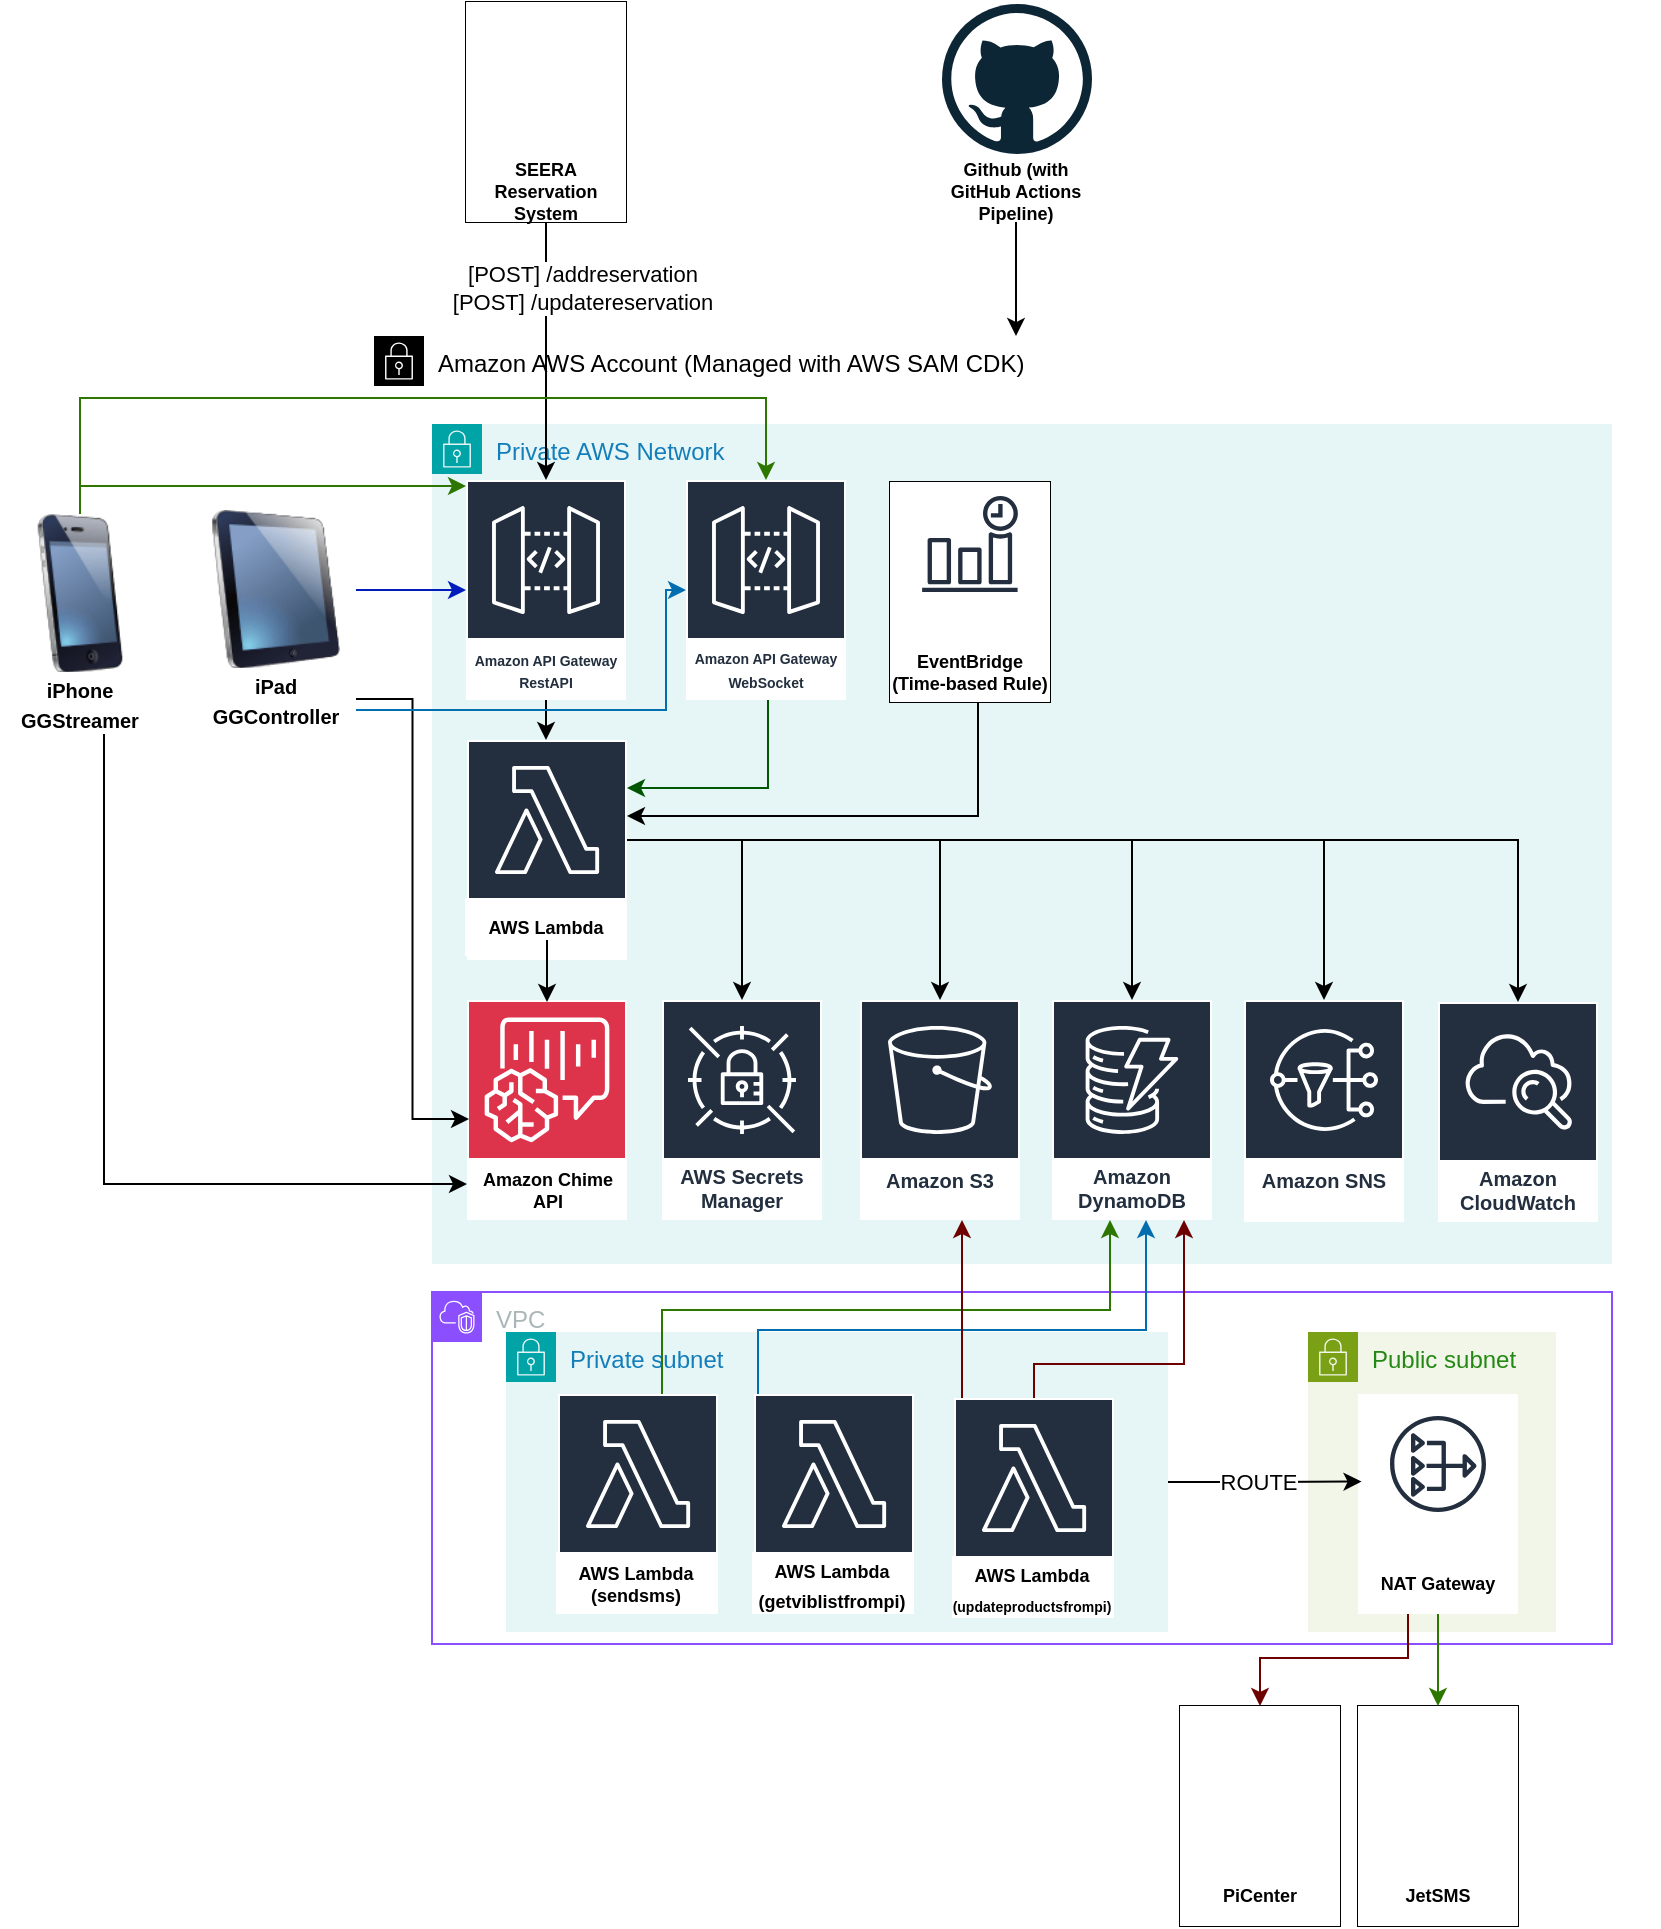<mxfile version="28.1.0">
  <diagram name="Page-1" id="Nruw9rrVFVdQlDiiFPDy">
    <mxGraphModel dx="2141" dy="704" grid="1" gridSize="1" guides="1" tooltips="1" connect="1" arrows="1" fold="1" page="1" pageScale="1" pageWidth="850" pageHeight="1100" math="0" shadow="0">
      <root>
        <mxCell id="0" />
        <mxCell id="1" parent="0" />
        <mxCell id="N-N9FbLNi7IVYipLfdOB-191" value="Amazon AWS Account (Managed with AWS SAM CDK)" style="points=[[0,0],[0.25,0],[0.5,0],[0.75,0],[1,0],[1,0.25],[1,0.5],[1,0.75],[1,1],[0.75,1],[0.5,1],[0.25,1],[0,1],[0,0.75],[0,0.5],[0,0.25]];outlineConnect=0;html=1;whiteSpace=wrap;fontSize=12;fontStyle=0;container=1;pointerEvents=0;collapsible=0;recursiveResize=0;shape=mxgraph.aws4.group;grIcon=mxgraph.aws4.group_security_group;grStroke=0;verticalAlign=top;align=left;spacingLeft=30;dashed=0;strokeColor=default;" parent="1" vertex="1">
          <mxGeometry x="-654" y="182" width="642" height="673" as="geometry" />
        </mxCell>
        <mxCell id="N-N9FbLNi7IVYipLfdOB-76" value="Private AWS Network" style="points=[[0,0],[0.25,0],[0.5,0],[0.75,0],[1,0],[1,0.25],[1,0.5],[1,0.75],[1,1],[0.75,1],[0.5,1],[0.25,1],[0,1],[0,0.75],[0,0.5],[0,0.25]];outlineConnect=0;gradientColor=none;html=1;whiteSpace=wrap;fontSize=12;fontStyle=0;container=1;pointerEvents=0;collapsible=0;recursiveResize=0;shape=mxgraph.aws4.group;grIcon=mxgraph.aws4.group_security_group;grStroke=0;strokeColor=#00A4A6;fillColor=#E6F6F7;verticalAlign=top;align=left;spacingLeft=30;fontColor=#147EBA;dashed=0;" parent="N-N9FbLNi7IVYipLfdOB-191" vertex="1">
          <mxGeometry x="29" y="44" width="590" height="420" as="geometry" />
        </mxCell>
        <mxCell id="N-N9FbLNi7IVYipLfdOB-77" value="" style="group" parent="N-N9FbLNi7IVYipLfdOB-76" vertex="1" connectable="0">
          <mxGeometry x="16.5" y="158" width="81" height="110" as="geometry" />
        </mxCell>
        <mxCell id="N-N9FbLNi7IVYipLfdOB-78" value="" style="rounded=0;whiteSpace=wrap;html=1;fillColor=default;strokeWidth=1;strokeColor=none;container=0;" parent="N-N9FbLNi7IVYipLfdOB-77" vertex="1">
          <mxGeometry x="1" width="80" height="110" as="geometry" />
        </mxCell>
        <mxCell id="N-N9FbLNi7IVYipLfdOB-79" value="&lt;div&gt;&lt;br&gt;&lt;/div&gt;" style="sketch=0;outlineConnect=0;fontColor=#232F3E;gradientColor=none;strokeColor=#ffffff;fillColor=#232F3E;dashed=0;verticalLabelPosition=middle;verticalAlign=bottom;align=center;html=1;whiteSpace=wrap;fontSize=10;fontStyle=1;spacing=3;shape=mxgraph.aws4.productIcon;prIcon=mxgraph.aws4.lambda;container=0;" parent="N-N9FbLNi7IVYipLfdOB-77" vertex="1">
          <mxGeometry x="1" width="80" height="100" as="geometry" />
        </mxCell>
        <mxCell id="N-N9FbLNi7IVYipLfdOB-80" value="AWS Lambda" style="rounded=0;whiteSpace=wrap;html=1;fillColor=default;strokeWidth=1;strokeColor=none;fontColor=light-dark(default, #ff0000);labelBackgroundColor=none;container=0;fontSize=9;fontStyle=1" parent="N-N9FbLNi7IVYipLfdOB-77" vertex="1">
          <mxGeometry y="79" width="80" height="29" as="geometry" />
        </mxCell>
        <mxCell id="N-N9FbLNi7IVYipLfdOB-32" value="" style="group" parent="N-N9FbLNi7IVYipLfdOB-76" vertex="1" connectable="0">
          <mxGeometry x="310" y="288" width="80" height="110" as="geometry" />
        </mxCell>
        <mxCell id="N-N9FbLNi7IVYipLfdOB-21" value="" style="rounded=0;whiteSpace=wrap;html=1;fillColor=default;strokeWidth=1;strokeColor=none;" parent="N-N9FbLNi7IVYipLfdOB-32" vertex="1">
          <mxGeometry width="80" height="110" as="geometry" />
        </mxCell>
        <mxCell id="N-N9FbLNi7IVYipLfdOB-4" value="Amazon DynamoDB" style="sketch=0;outlineConnect=0;fontColor=#232F3E;gradientColor=none;strokeColor=#ffffff;fillColor=#232F3E;dashed=0;verticalLabelPosition=middle;verticalAlign=bottom;align=center;html=1;whiteSpace=wrap;fontSize=10;fontStyle=1;spacing=3;shape=mxgraph.aws4.productIcon;prIcon=mxgraph.aws4.dynamodb;" parent="N-N9FbLNi7IVYipLfdOB-32" vertex="1">
          <mxGeometry width="80" height="110" as="geometry" />
        </mxCell>
        <mxCell id="N-N9FbLNi7IVYipLfdOB-33" value="" style="group" parent="N-N9FbLNi7IVYipLfdOB-76" vertex="1" connectable="0">
          <mxGeometry x="214" y="288" width="80" height="110" as="geometry" />
        </mxCell>
        <mxCell id="N-N9FbLNi7IVYipLfdOB-31" value="" style="rounded=0;whiteSpace=wrap;html=1;fillColor=default;strokeWidth=1;strokeColor=none;" parent="N-N9FbLNi7IVYipLfdOB-33" vertex="1">
          <mxGeometry width="80" height="110" as="geometry" />
        </mxCell>
        <mxCell id="N-N9FbLNi7IVYipLfdOB-5" value="Amazon S3" style="sketch=0;outlineConnect=0;fontColor=#232F3E;gradientColor=none;strokeColor=#ffffff;fillColor=#232F3E;dashed=0;verticalLabelPosition=middle;verticalAlign=bottom;align=center;html=1;whiteSpace=wrap;fontSize=10;fontStyle=1;spacing=3;shape=mxgraph.aws4.productIcon;prIcon=mxgraph.aws4.s3;" parent="N-N9FbLNi7IVYipLfdOB-33" vertex="1">
          <mxGeometry width="80" height="100" as="geometry" />
        </mxCell>
        <mxCell id="N-N9FbLNi7IVYipLfdOB-28" value="" style="group" parent="N-N9FbLNi7IVYipLfdOB-76" vertex="1" connectable="0">
          <mxGeometry x="115" y="288" width="80" height="110" as="geometry" />
        </mxCell>
        <mxCell id="N-N9FbLNi7IVYipLfdOB-18" value="" style="rounded=0;whiteSpace=wrap;html=1;fillColor=default;strokeWidth=1;strokeColor=none;" parent="N-N9FbLNi7IVYipLfdOB-28" vertex="1">
          <mxGeometry width="80" height="110" as="geometry" />
        </mxCell>
        <mxCell id="N-N9FbLNi7IVYipLfdOB-7" value="AWS Secrets Manager" style="sketch=0;outlineConnect=0;fontColor=#232F3E;gradientColor=none;strokeColor=#ffffff;fillColor=#232F3E;dashed=0;verticalLabelPosition=middle;verticalAlign=bottom;align=center;html=1;whiteSpace=wrap;fontSize=10;fontStyle=1;spacing=3;shape=mxgraph.aws4.productIcon;prIcon=mxgraph.aws4.secrets_manager;" parent="N-N9FbLNi7IVYipLfdOB-28" vertex="1">
          <mxGeometry width="80" height="110" as="geometry" />
        </mxCell>
        <mxCell id="N-N9FbLNi7IVYipLfdOB-30" value="" style="group" parent="N-N9FbLNi7IVYipLfdOB-76" vertex="1" connectable="0">
          <mxGeometry x="17" y="28" width="80" height="110" as="geometry" />
        </mxCell>
        <mxCell id="N-N9FbLNi7IVYipLfdOB-20" value="" style="rounded=0;whiteSpace=wrap;html=1;fillColor=default;strokeWidth=1;strokeColor=none;" parent="N-N9FbLNi7IVYipLfdOB-30" vertex="1">
          <mxGeometry width="80" height="110" as="geometry" />
        </mxCell>
        <mxCell id="N-N9FbLNi7IVYipLfdOB-3" value="&lt;font style=&quot;font-size: 7px;&quot;&gt;Amazon API Gateway RestAPI&lt;/font&gt;" style="sketch=0;outlineConnect=0;fontColor=#232F3E;gradientColor=none;strokeColor=#ffffff;fillColor=#232F3E;dashed=0;verticalLabelPosition=middle;verticalAlign=bottom;align=center;html=1;whiteSpace=wrap;fontSize=9;fontStyle=1;spacing=3;shape=mxgraph.aws4.productIcon;prIcon=mxgraph.aws4.api_gateway;" parent="N-N9FbLNi7IVYipLfdOB-30" vertex="1">
          <mxGeometry width="80" height="110" as="geometry" />
        </mxCell>
        <mxCell id="N-N9FbLNi7IVYipLfdOB-15" value="" style="group" parent="N-N9FbLNi7IVYipLfdOB-76" vertex="1" connectable="0">
          <mxGeometry x="406" y="288" width="80" height="111" as="geometry" />
        </mxCell>
        <mxCell id="N-N9FbLNi7IVYipLfdOB-11" value="" style="rounded=0;whiteSpace=wrap;html=1;fillColor=default;strokeWidth=1;strokeColor=none;" parent="N-N9FbLNi7IVYipLfdOB-15" vertex="1">
          <mxGeometry y="1" width="80" height="110" as="geometry" />
        </mxCell>
        <mxCell id="N-N9FbLNi7IVYipLfdOB-10" value="Amazon SNS" style="sketch=0;outlineConnect=0;fontColor=#232F3E;gradientColor=none;strokeColor=#ffffff;fillColor=#232F3E;dashed=0;verticalLabelPosition=middle;verticalAlign=bottom;align=center;html=1;whiteSpace=wrap;fontSize=10;fontStyle=1;spacing=3;shape=mxgraph.aws4.productIcon;prIcon=mxgraph.aws4.sns;" parent="N-N9FbLNi7IVYipLfdOB-15" vertex="1">
          <mxGeometry width="80" height="100" as="geometry" />
        </mxCell>
        <mxCell id="N-N9FbLNi7IVYipLfdOB-22" value="" style="group" parent="N-N9FbLNi7IVYipLfdOB-76" vertex="1" connectable="0">
          <mxGeometry x="503" y="289" width="80" height="110" as="geometry" />
        </mxCell>
        <mxCell id="N-N9FbLNi7IVYipLfdOB-14" value="" style="rounded=0;whiteSpace=wrap;html=1;fillColor=default;strokeWidth=1;strokeColor=none;" parent="N-N9FbLNi7IVYipLfdOB-22" vertex="1">
          <mxGeometry width="80" height="110" as="geometry" />
        </mxCell>
        <mxCell id="N-N9FbLNi7IVYipLfdOB-8" value="Amazon CloudWatch" style="sketch=0;outlineConnect=0;fontColor=#232F3E;gradientColor=none;strokeColor=#ffffff;fillColor=#232F3E;dashed=0;verticalLabelPosition=middle;verticalAlign=bottom;align=center;html=1;whiteSpace=wrap;fontSize=10;fontStyle=1;spacing=3;shape=mxgraph.aws4.productIcon;prIcon=mxgraph.aws4.cloudwatch;" parent="N-N9FbLNi7IVYipLfdOB-22" vertex="1">
          <mxGeometry width="80" height="110" as="geometry" />
        </mxCell>
        <mxCell id="N-N9FbLNi7IVYipLfdOB-23" value="" style="group;strokeColor=default;" parent="N-N9FbLNi7IVYipLfdOB-76" vertex="1" connectable="0">
          <mxGeometry x="229" y="29" width="80" height="110" as="geometry" />
        </mxCell>
        <mxCell id="N-N9FbLNi7IVYipLfdOB-16" value="" style="rounded=0;whiteSpace=wrap;html=1;fillColor=default;strokeWidth=1;strokeColor=none;" parent="N-N9FbLNi7IVYipLfdOB-23" vertex="1">
          <mxGeometry width="80" height="110" as="geometry" />
        </mxCell>
        <mxCell id="N-N9FbLNi7IVYipLfdOB-9" value="" style="sketch=0;outlineConnect=0;fontColor=#232F3E;gradientColor=none;strokeColor=#232F3E;fillColor=#ffffff;dashed=0;verticalLabelPosition=bottom;verticalAlign=top;align=center;html=1;fontSize=12;fontStyle=0;aspect=fixed;shape=mxgraph.aws4.resourceIcon;resIcon=mxgraph.aws4.event_time_based;" parent="N-N9FbLNi7IVYipLfdOB-23" vertex="1">
          <mxGeometry x="10" y="1" width="60" height="60" as="geometry" />
        </mxCell>
        <mxCell id="N-N9FbLNi7IVYipLfdOB-70" value="&lt;span style=&quot;&quot;&gt;&lt;font&gt;EventBridge (Time-based Rule)&lt;/font&gt;&lt;/span&gt;" style="rounded=0;whiteSpace=wrap;html=1;fillColor=default;strokeWidth=1;strokeColor=none;fontColor=light-dark(default, #ff0000);labelBackgroundColor=none;fontSize=9;fontStyle=1" parent="N-N9FbLNi7IVYipLfdOB-23" vertex="1">
          <mxGeometry y="79" width="80" height="31" as="geometry" />
        </mxCell>
        <mxCell id="N-N9FbLNi7IVYipLfdOB-27" value="" style="group" parent="N-N9FbLNi7IVYipLfdOB-76" vertex="1" connectable="0">
          <mxGeometry x="17.5" y="288" width="80" height="110" as="geometry" />
        </mxCell>
        <mxCell id="N-N9FbLNi7IVYipLfdOB-17" value="" style="rounded=0;whiteSpace=wrap;html=1;fillColor=default;strokeWidth=1;strokeColor=none;" parent="N-N9FbLNi7IVYipLfdOB-27" vertex="1">
          <mxGeometry width="80" height="110" as="geometry" />
        </mxCell>
        <mxCell id="N-N9FbLNi7IVYipLfdOB-6" value="" style="sketch=0;points=[[0,0,0],[0.25,0,0],[0.5,0,0],[0.75,0,0],[1,0,0],[0,1,0],[0.25,1,0],[0.5,1,0],[0.75,1,0],[1,1,0],[0,0.25,0],[0,0.5,0],[0,0.75,0],[1,0.25,0],[1,0.5,0],[1,0.75,0]];outlineConnect=0;fontColor=#232F3E;fillColor=#DD344C;strokeColor=#ffffff;dashed=0;verticalLabelPosition=bottom;verticalAlign=top;align=center;html=1;fontSize=12;fontStyle=0;aspect=fixed;shape=mxgraph.aws4.resourceIcon;resIcon=mxgraph.aws4.chime_sdk;" parent="N-N9FbLNi7IVYipLfdOB-27" vertex="1">
          <mxGeometry x="1" y="1" width="78" height="78" as="geometry" />
        </mxCell>
        <mxCell id="N-N9FbLNi7IVYipLfdOB-26" value="&lt;span style=&quot;&quot;&gt;&lt;font&gt;Amazon Chime API&lt;/font&gt;&lt;/span&gt;" style="rounded=0;whiteSpace=wrap;html=1;fillColor=default;strokeWidth=1;strokeColor=none;fontColor=light-dark(default, #ff0000);labelBackgroundColor=none;fontSize=9;fontStyle=1" parent="N-N9FbLNi7IVYipLfdOB-27" vertex="1">
          <mxGeometry y="79" width="80" height="31" as="geometry" />
        </mxCell>
        <mxCell id="N-N9FbLNi7IVYipLfdOB-102" style="edgeStyle=orthogonalEdgeStyle;rounded=0;orthogonalLoop=1;jettySize=auto;html=1;" parent="N-N9FbLNi7IVYipLfdOB-76" source="N-N9FbLNi7IVYipLfdOB-79" target="N-N9FbLNi7IVYipLfdOB-6" edge="1">
          <mxGeometry relative="1" as="geometry" />
        </mxCell>
        <mxCell id="N-N9FbLNi7IVYipLfdOB-106" style="edgeStyle=orthogonalEdgeStyle;rounded=0;orthogonalLoop=1;jettySize=auto;html=1;" parent="N-N9FbLNi7IVYipLfdOB-76" source="N-N9FbLNi7IVYipLfdOB-3" target="N-N9FbLNi7IVYipLfdOB-79" edge="1">
          <mxGeometry relative="1" as="geometry" />
        </mxCell>
        <mxCell id="N-N9FbLNi7IVYipLfdOB-107" style="edgeStyle=orthogonalEdgeStyle;rounded=0;orthogonalLoop=1;jettySize=auto;html=1;" parent="N-N9FbLNi7IVYipLfdOB-76" source="N-N9FbLNi7IVYipLfdOB-16" target="N-N9FbLNi7IVYipLfdOB-79" edge="1">
          <mxGeometry relative="1" as="geometry">
            <Array as="points">
              <mxPoint x="273" y="196" />
            </Array>
          </mxGeometry>
        </mxCell>
        <mxCell id="N-N9FbLNi7IVYipLfdOB-110" style="edgeStyle=orthogonalEdgeStyle;rounded=0;orthogonalLoop=1;jettySize=auto;html=1;" parent="N-N9FbLNi7IVYipLfdOB-76" source="N-N9FbLNi7IVYipLfdOB-79" target="N-N9FbLNi7IVYipLfdOB-7" edge="1">
          <mxGeometry relative="1" as="geometry" />
        </mxCell>
        <mxCell id="N-N9FbLNi7IVYipLfdOB-111" style="edgeStyle=orthogonalEdgeStyle;rounded=0;orthogonalLoop=1;jettySize=auto;html=1;" parent="N-N9FbLNi7IVYipLfdOB-76" source="N-N9FbLNi7IVYipLfdOB-79" target="N-N9FbLNi7IVYipLfdOB-5" edge="1">
          <mxGeometry relative="1" as="geometry" />
        </mxCell>
        <mxCell id="N-N9FbLNi7IVYipLfdOB-112" style="edgeStyle=orthogonalEdgeStyle;rounded=0;orthogonalLoop=1;jettySize=auto;html=1;" parent="N-N9FbLNi7IVYipLfdOB-76" source="N-N9FbLNi7IVYipLfdOB-79" target="N-N9FbLNi7IVYipLfdOB-4" edge="1">
          <mxGeometry relative="1" as="geometry" />
        </mxCell>
        <mxCell id="N-N9FbLNi7IVYipLfdOB-113" style="edgeStyle=orthogonalEdgeStyle;rounded=0;orthogonalLoop=1;jettySize=auto;html=1;" parent="N-N9FbLNi7IVYipLfdOB-76" source="N-N9FbLNi7IVYipLfdOB-79" target="N-N9FbLNi7IVYipLfdOB-10" edge="1">
          <mxGeometry relative="1" as="geometry" />
        </mxCell>
        <mxCell id="N-N9FbLNi7IVYipLfdOB-114" style="edgeStyle=orthogonalEdgeStyle;rounded=0;orthogonalLoop=1;jettySize=auto;html=1;" parent="N-N9FbLNi7IVYipLfdOB-76" source="N-N9FbLNi7IVYipLfdOB-79" target="N-N9FbLNi7IVYipLfdOB-8" edge="1">
          <mxGeometry relative="1" as="geometry" />
        </mxCell>
        <mxCell id="N-N9FbLNi7IVYipLfdOB-142" value="" style="group;fontSize=9;" parent="N-N9FbLNi7IVYipLfdOB-76" vertex="1" connectable="0">
          <mxGeometry x="127" y="28" width="80" height="110" as="geometry" />
        </mxCell>
        <mxCell id="N-N9FbLNi7IVYipLfdOB-143" value="" style="rounded=0;whiteSpace=wrap;html=1;fillColor=default;strokeWidth=1;strokeColor=none;" parent="N-N9FbLNi7IVYipLfdOB-142" vertex="1">
          <mxGeometry width="80" height="110" as="geometry" />
        </mxCell>
        <mxCell id="N-N9FbLNi7IVYipLfdOB-144" value="&lt;font style=&quot;font-size: 7px;&quot;&gt;Amazon API Gateway WebSocket&lt;/font&gt;" style="sketch=0;outlineConnect=0;fontColor=#232F3E;gradientColor=none;strokeColor=#ffffff;fillColor=#232F3E;dashed=0;verticalLabelPosition=middle;verticalAlign=bottom;align=center;html=1;whiteSpace=wrap;fontSize=10;fontStyle=1;spacing=3;shape=mxgraph.aws4.productIcon;prIcon=mxgraph.aws4.api_gateway;" parent="N-N9FbLNi7IVYipLfdOB-142" vertex="1">
          <mxGeometry width="80" height="110" as="geometry" />
        </mxCell>
        <mxCell id="QWo2aPHejnqnCVPzO_jF-3" style="edgeStyle=orthogonalEdgeStyle;rounded=0;orthogonalLoop=1;jettySize=auto;html=1;fillColor=#008a00;strokeColor=#005700;" edge="1" parent="N-N9FbLNi7IVYipLfdOB-76" source="N-N9FbLNi7IVYipLfdOB-144" target="N-N9FbLNi7IVYipLfdOB-79">
          <mxGeometry relative="1" as="geometry">
            <Array as="points">
              <mxPoint x="168" y="182" />
            </Array>
          </mxGeometry>
        </mxCell>
        <mxCell id="N-N9FbLNi7IVYipLfdOB-133" value="VPC" style="points=[[0,0],[0.25,0],[0.5,0],[0.75,0],[1,0],[1,0.25],[1,0.5],[1,0.75],[1,1],[0.75,1],[0.5,1],[0.25,1],[0,1],[0,0.75],[0,0.5],[0,0.25]];outlineConnect=0;gradientColor=none;html=1;whiteSpace=wrap;fontSize=12;fontStyle=0;container=1;pointerEvents=0;collapsible=0;recursiveResize=0;shape=mxgraph.aws4.group;grIcon=mxgraph.aws4.group_vpc2;strokeColor=#8C4FFF;fillColor=none;verticalAlign=top;align=left;spacingLeft=30;fontColor=#AAB7B8;dashed=0;" parent="N-N9FbLNi7IVYipLfdOB-191" vertex="1">
          <mxGeometry x="29" y="478" width="590" height="176" as="geometry" />
        </mxCell>
        <mxCell id="N-N9FbLNi7IVYipLfdOB-52" value="Private subnet" style="points=[[0,0],[0.25,0],[0.5,0],[0.75,0],[1,0],[1,0.25],[1,0.5],[1,0.75],[1,1],[0.75,1],[0.5,1],[0.25,1],[0,1],[0,0.75],[0,0.5],[0,0.25]];outlineConnect=0;gradientColor=none;html=1;whiteSpace=wrap;fontSize=12;fontStyle=0;container=1;pointerEvents=0;collapsible=0;recursiveResize=0;shape=mxgraph.aws4.group;grIcon=mxgraph.aws4.group_security_group;grStroke=0;strokeColor=#00A4A6;fillColor=#E6F6F7;verticalAlign=top;align=left;spacingLeft=30;fontColor=#147EBA;dashed=0;" parent="N-N9FbLNi7IVYipLfdOB-133" vertex="1">
          <mxGeometry x="37" y="20" width="331" height="150" as="geometry" />
        </mxCell>
        <mxCell id="N-N9FbLNi7IVYipLfdOB-65" value="" style="group" parent="N-N9FbLNi7IVYipLfdOB-52" vertex="1" connectable="0">
          <mxGeometry x="25" y="31" width="81" height="110" as="geometry" />
        </mxCell>
        <mxCell id="N-N9FbLNi7IVYipLfdOB-61" value="" style="rounded=0;whiteSpace=wrap;html=1;fillColor=default;strokeWidth=1;strokeColor=none;container=0;" parent="N-N9FbLNi7IVYipLfdOB-65" vertex="1">
          <mxGeometry x="1" width="80" height="110" as="geometry" />
        </mxCell>
        <mxCell id="N-N9FbLNi7IVYipLfdOB-62" value="&lt;div&gt;&lt;br&gt;&lt;/div&gt;" style="sketch=0;outlineConnect=0;fontColor=#232F3E;gradientColor=none;strokeColor=#ffffff;fillColor=#232F3E;dashed=0;verticalLabelPosition=middle;verticalAlign=bottom;align=center;html=1;whiteSpace=wrap;fontSize=10;fontStyle=1;spacing=3;shape=mxgraph.aws4.productIcon;prIcon=mxgraph.aws4.lambda;container=0;" parent="N-N9FbLNi7IVYipLfdOB-65" vertex="1">
          <mxGeometry x="1" width="80" height="100" as="geometry" />
        </mxCell>
        <mxCell id="N-N9FbLNi7IVYipLfdOB-63" value="AWS Lambda&lt;div&gt;(&lt;span style=&quot;background-color: transparent;&quot;&gt;sendsms)&lt;/span&gt;&lt;/div&gt;" style="rounded=0;whiteSpace=wrap;html=1;fillColor=default;strokeWidth=1;strokeColor=none;fontColor=light-dark(default, #ff0000);labelBackgroundColor=none;container=0;fontSize=9;fontStyle=1" parent="N-N9FbLNi7IVYipLfdOB-65" vertex="1">
          <mxGeometry y="79" width="80" height="31" as="geometry" />
        </mxCell>
        <mxCell id="N-N9FbLNi7IVYipLfdOB-66" value="" style="group" parent="N-N9FbLNi7IVYipLfdOB-52" vertex="1" connectable="0">
          <mxGeometry x="123" y="31" width="81" height="110" as="geometry" />
        </mxCell>
        <mxCell id="N-N9FbLNi7IVYipLfdOB-67" value="" style="rounded=0;whiteSpace=wrap;html=1;fillColor=default;strokeWidth=1;strokeColor=none;container=0;" parent="N-N9FbLNi7IVYipLfdOB-66" vertex="1">
          <mxGeometry x="1" width="80" height="110" as="geometry" />
        </mxCell>
        <mxCell id="N-N9FbLNi7IVYipLfdOB-68" value="&lt;div&gt;&lt;br&gt;&lt;/div&gt;" style="sketch=0;outlineConnect=0;fontColor=#232F3E;gradientColor=none;strokeColor=#ffffff;fillColor=#232F3E;dashed=0;verticalLabelPosition=middle;verticalAlign=bottom;align=center;html=1;whiteSpace=wrap;fontSize=10;fontStyle=1;spacing=3;shape=mxgraph.aws4.productIcon;prIcon=mxgraph.aws4.lambda;container=0;" parent="N-N9FbLNi7IVYipLfdOB-66" vertex="1">
          <mxGeometry x="1" width="80" height="100" as="geometry" />
        </mxCell>
        <mxCell id="N-N9FbLNi7IVYipLfdOB-69" value="&lt;font style=&quot;font-size: 9px;&quot;&gt;&lt;b&gt;AWS Lambda&lt;/b&gt;&lt;/font&gt;&lt;div&gt;&lt;font style=&quot;font-size: 9px;&quot;&gt;&lt;b&gt;(&lt;span style=&quot;background-color: transparent;&quot;&gt;getviblistfrompi)&lt;/span&gt;&lt;/b&gt;&lt;/font&gt;&lt;/div&gt;" style="rounded=0;whiteSpace=wrap;html=1;fillColor=default;strokeWidth=1;strokeColor=none;fontColor=light-dark(default, #ff0000);labelBackgroundColor=none;container=0;" parent="N-N9FbLNi7IVYipLfdOB-66" vertex="1">
          <mxGeometry y="79" width="80" height="31" as="geometry" />
        </mxCell>
        <mxCell id="N-N9FbLNi7IVYipLfdOB-71" value="" style="group" parent="N-N9FbLNi7IVYipLfdOB-52" vertex="1" connectable="0">
          <mxGeometry x="223" y="33" width="81" height="110" as="geometry" />
        </mxCell>
        <mxCell id="N-N9FbLNi7IVYipLfdOB-72" value="" style="rounded=0;whiteSpace=wrap;html=1;fillColor=default;strokeWidth=1;strokeColor=none;container=0;" parent="N-N9FbLNi7IVYipLfdOB-71" vertex="1">
          <mxGeometry x="1" width="80" height="110" as="geometry" />
        </mxCell>
        <mxCell id="N-N9FbLNi7IVYipLfdOB-73" value="&lt;div&gt;&lt;br&gt;&lt;/div&gt;" style="sketch=0;outlineConnect=0;fontColor=#232F3E;gradientColor=none;strokeColor=#ffffff;fillColor=#232F3E;dashed=0;verticalLabelPosition=middle;verticalAlign=bottom;align=center;html=1;whiteSpace=wrap;fontSize=10;fontStyle=1;spacing=3;shape=mxgraph.aws4.productIcon;prIcon=mxgraph.aws4.lambda;container=0;" parent="N-N9FbLNi7IVYipLfdOB-71" vertex="1">
          <mxGeometry x="1" width="80" height="100" as="geometry" />
        </mxCell>
        <mxCell id="N-N9FbLNi7IVYipLfdOB-74" value="&lt;font style=&quot;font-size: 9px;&quot;&gt;&lt;b&gt;AWS Lambda&lt;/b&gt;&lt;/font&gt;&lt;div&gt;&lt;font style=&quot;font-size: 7px;&quot;&gt;&lt;b style=&quot;&quot;&gt;(updateproducts&lt;span style=&quot;background-color: transparent;&quot;&gt;frompi)&lt;/span&gt;&lt;/b&gt;&lt;/font&gt;&lt;/div&gt;" style="rounded=0;whiteSpace=wrap;html=1;fillColor=default;strokeWidth=1;strokeColor=none;fontColor=light-dark(default, #ff0000);labelBackgroundColor=none;container=0;" parent="N-N9FbLNi7IVYipLfdOB-71" vertex="1">
          <mxGeometry y="79" width="80" height="31" as="geometry" />
        </mxCell>
        <mxCell id="N-N9FbLNi7IVYipLfdOB-54" value="Public subnet" style="points=[[0,0],[0.25,0],[0.5,0],[0.75,0],[1,0],[1,0.25],[1,0.5],[1,0.75],[1,1],[0.75,1],[0.5,1],[0.25,1],[0,1],[0,0.75],[0,0.5],[0,0.25]];outlineConnect=0;gradientColor=none;html=1;whiteSpace=wrap;fontSize=12;fontStyle=0;container=1;pointerEvents=0;collapsible=0;recursiveResize=0;shape=mxgraph.aws4.group;grIcon=mxgraph.aws4.group_security_group;grStroke=0;strokeColor=#7AA116;fillColor=#F2F6E8;verticalAlign=top;align=left;spacingLeft=30;fontColor=#248814;dashed=0;" parent="N-N9FbLNi7IVYipLfdOB-133" vertex="1">
          <mxGeometry x="438" y="20" width="124" height="150" as="geometry" />
        </mxCell>
        <mxCell id="N-N9FbLNi7IVYipLfdOB-55" value="" style="group" parent="N-N9FbLNi7IVYipLfdOB-54" vertex="1" connectable="0">
          <mxGeometry x="25" y="31" width="80" height="110" as="geometry" />
        </mxCell>
        <mxCell id="N-N9FbLNi7IVYipLfdOB-56" value="" style="rounded=0;whiteSpace=wrap;html=1;fillColor=default;strokeWidth=1;strokeColor=none;" parent="N-N9FbLNi7IVYipLfdOB-55" vertex="1">
          <mxGeometry width="80" height="110" as="geometry" />
        </mxCell>
        <mxCell id="N-N9FbLNi7IVYipLfdOB-58" value="NAT Gateway" style="rounded=0;whiteSpace=wrap;html=1;fillColor=default;strokeWidth=1;strokeColor=none;fontColor=light-dark(default, #ff0000);labelBackgroundColor=none;fontSize=9;fontStyle=1" parent="N-N9FbLNi7IVYipLfdOB-55" vertex="1">
          <mxGeometry y="79" width="80" height="31" as="geometry" />
        </mxCell>
        <mxCell id="N-N9FbLNi7IVYipLfdOB-53" value="" style="sketch=0;outlineConnect=0;fontColor=#232F3E;gradientColor=none;strokeColor=#232F3E;fillColor=#ffffff;dashed=0;verticalLabelPosition=bottom;verticalAlign=top;align=center;html=1;fontSize=12;fontStyle=0;aspect=fixed;shape=mxgraph.aws4.resourceIcon;resIcon=mxgraph.aws4.nat_gateway;" parent="N-N9FbLNi7IVYipLfdOB-55" vertex="1">
          <mxGeometry x="10" y="5" width="60" height="60" as="geometry" />
        </mxCell>
        <mxCell id="N-N9FbLNi7IVYipLfdOB-59" style="edgeStyle=orthogonalEdgeStyle;rounded=0;orthogonalLoop=1;jettySize=auto;html=1;entryX=0.022;entryY=0.398;entryDx=0;entryDy=0;entryPerimeter=0;" parent="N-N9FbLNi7IVYipLfdOB-133" source="N-N9FbLNi7IVYipLfdOB-52" target="N-N9FbLNi7IVYipLfdOB-56" edge="1">
          <mxGeometry relative="1" as="geometry" />
        </mxCell>
        <mxCell id="N-N9FbLNi7IVYipLfdOB-75" value="ROUTE" style="edgeLabel;html=1;align=center;verticalAlign=middle;resizable=0;points=[];" parent="N-N9FbLNi7IVYipLfdOB-59" vertex="1" connectable="0">
          <mxGeometry x="-0.409" y="1" relative="1" as="geometry">
            <mxPoint x="16" y="1" as="offset" />
          </mxGeometry>
        </mxCell>
        <mxCell id="N-N9FbLNi7IVYipLfdOB-91" style="edgeStyle=orthogonalEdgeStyle;rounded=0;orthogonalLoop=1;jettySize=auto;html=1;fillColor=#60a917;strokeColor=#2D7600;" parent="N-N9FbLNi7IVYipLfdOB-191" source="N-N9FbLNi7IVYipLfdOB-62" target="N-N9FbLNi7IVYipLfdOB-4" edge="1">
          <mxGeometry relative="1" as="geometry">
            <Array as="points">
              <mxPoint x="144" y="554" />
              <mxPoint x="144" y="487" />
              <mxPoint x="368" y="487" />
            </Array>
          </mxGeometry>
        </mxCell>
        <mxCell id="N-N9FbLNi7IVYipLfdOB-90" style="edgeStyle=orthogonalEdgeStyle;rounded=0;orthogonalLoop=1;jettySize=auto;html=1;fillColor=#1ba1e2;strokeColor=#006EAF;" parent="N-N9FbLNi7IVYipLfdOB-191" source="N-N9FbLNi7IVYipLfdOB-68" target="N-N9FbLNi7IVYipLfdOB-4" edge="1">
          <mxGeometry relative="1" as="geometry">
            <Array as="points">
              <mxPoint x="192" y="497" />
              <mxPoint x="386" y="497" />
            </Array>
          </mxGeometry>
        </mxCell>
        <mxCell id="N-N9FbLNi7IVYipLfdOB-89" style="edgeStyle=orthogonalEdgeStyle;rounded=0;orthogonalLoop=1;jettySize=auto;html=1;fillColor=#a20025;strokeColor=#6F0000;" parent="N-N9FbLNi7IVYipLfdOB-191" source="N-N9FbLNi7IVYipLfdOB-73" target="N-N9FbLNi7IVYipLfdOB-4" edge="1">
          <mxGeometry relative="1" as="geometry">
            <Array as="points">
              <mxPoint x="405" y="514" />
            </Array>
          </mxGeometry>
        </mxCell>
        <mxCell id="N-N9FbLNi7IVYipLfdOB-92" style="edgeStyle=orthogonalEdgeStyle;rounded=0;orthogonalLoop=1;jettySize=auto;html=1;fillColor=#a20025;strokeColor=#6F0000;" parent="N-N9FbLNi7IVYipLfdOB-191" source="N-N9FbLNi7IVYipLfdOB-73" target="N-N9FbLNi7IVYipLfdOB-31" edge="1">
          <mxGeometry relative="1" as="geometry">
            <Array as="points">
              <mxPoint x="294" y="489" />
              <mxPoint x="294" y="489" />
            </Array>
          </mxGeometry>
        </mxCell>
        <mxCell id="N-N9FbLNi7IVYipLfdOB-44" value="" style="group" parent="1" vertex="1" connectable="0">
          <mxGeometry x="-841" y="271" width="80" height="110" as="geometry" />
        </mxCell>
        <mxCell id="N-N9FbLNi7IVYipLfdOB-37" value="" style="rounded=0;whiteSpace=wrap;html=1;fillColor=default;strokeWidth=1;strokeColor=none;" parent="N-N9FbLNi7IVYipLfdOB-44" vertex="1">
          <mxGeometry width="80" height="110" as="geometry" />
        </mxCell>
        <mxCell id="N-N9FbLNi7IVYipLfdOB-35" value="" style="image;html=1;image=img/lib/clip_art/telecommunication/iPhone_128x128.png" parent="N-N9FbLNi7IVYipLfdOB-44" vertex="1">
          <mxGeometry width="80" height="80" as="geometry" />
        </mxCell>
        <mxCell id="N-N9FbLNi7IVYipLfdOB-39" value="&lt;span style=&quot;font-size: 10px; font-weight: 700;&quot;&gt;&lt;font&gt;iPhone&lt;/font&gt;&lt;/span&gt;&lt;div&gt;&lt;span style=&quot;font-size: 10px; font-weight: 700;&quot;&gt;&lt;font&gt;GGStreamer&lt;/font&gt;&lt;/span&gt;&lt;/div&gt;" style="rounded=0;whiteSpace=wrap;html=1;fillColor=default;strokeWidth=1;strokeColor=none;fontColor=light-dark(default, #ff0000);labelBackgroundColor=none;" parent="N-N9FbLNi7IVYipLfdOB-44" vertex="1">
          <mxGeometry y="79" width="80" height="31" as="geometry" />
        </mxCell>
        <mxCell id="N-N9FbLNi7IVYipLfdOB-45" value="" style="group" parent="1" vertex="1" connectable="0">
          <mxGeometry x="-743" y="269" width="80" height="110" as="geometry" />
        </mxCell>
        <mxCell id="N-N9FbLNi7IVYipLfdOB-41" value="" style="rounded=0;whiteSpace=wrap;html=1;fillColor=default;strokeWidth=1;strokeColor=none;" parent="N-N9FbLNi7IVYipLfdOB-45" vertex="1">
          <mxGeometry width="80" height="110" as="geometry" />
        </mxCell>
        <mxCell id="N-N9FbLNi7IVYipLfdOB-40" value="" style="image;html=1;image=img/lib/clip_art/computers/iPad_128x128.png" parent="N-N9FbLNi7IVYipLfdOB-45" vertex="1">
          <mxGeometry width="80" height="80" as="geometry" />
        </mxCell>
        <mxCell id="N-N9FbLNi7IVYipLfdOB-43" value="&lt;span style=&quot;font-size: 10px;&quot;&gt;&lt;b&gt;iPad&lt;/b&gt;&lt;/span&gt;&lt;br&gt;&lt;div&gt;&lt;span style=&quot;font-size: 10px;&quot;&gt;&lt;b&gt;GGController&lt;/b&gt;&lt;/span&gt;&lt;/div&gt;" style="rounded=0;whiteSpace=wrap;html=1;fillColor=default;strokeWidth=1;strokeColor=none;fontColor=light-dark(default, #ff0000);labelBackgroundColor=none;" parent="N-N9FbLNi7IVYipLfdOB-45" vertex="1">
          <mxGeometry y="79" width="80" height="31" as="geometry" />
        </mxCell>
        <mxCell id="N-N9FbLNi7IVYipLfdOB-95" style="edgeStyle=orthogonalEdgeStyle;rounded=0;orthogonalLoop=1;jettySize=auto;html=1;fillColor=#60a917;strokeColor=#2D7600;" parent="1" source="N-N9FbLNi7IVYipLfdOB-35" target="N-N9FbLNi7IVYipLfdOB-3" edge="1">
          <mxGeometry relative="1" as="geometry">
            <Array as="points">
              <mxPoint x="-801" y="257" />
            </Array>
          </mxGeometry>
        </mxCell>
        <mxCell id="N-N9FbLNi7IVYipLfdOB-96" style="edgeStyle=orthogonalEdgeStyle;rounded=0;orthogonalLoop=1;jettySize=auto;html=1;fillColor=#0050ef;strokeColor=#001DBC;" parent="1" source="N-N9FbLNi7IVYipLfdOB-40" target="N-N9FbLNi7IVYipLfdOB-3" edge="1">
          <mxGeometry relative="1" as="geometry" />
        </mxCell>
        <mxCell id="N-N9FbLNi7IVYipLfdOB-103" style="edgeStyle=orthogonalEdgeStyle;rounded=0;orthogonalLoop=1;jettySize=auto;html=1;entryX=0;entryY=0.75;entryDx=0;entryDy=0;entryPerimeter=0;" parent="1" source="N-N9FbLNi7IVYipLfdOB-43" target="N-N9FbLNi7IVYipLfdOB-6" edge="1">
          <mxGeometry relative="1" as="geometry" />
        </mxCell>
        <mxCell id="N-N9FbLNi7IVYipLfdOB-104" style="edgeStyle=orthogonalEdgeStyle;rounded=0;orthogonalLoop=1;jettySize=auto;html=1;" parent="1" source="N-N9FbLNi7IVYipLfdOB-39" target="N-N9FbLNi7IVYipLfdOB-26" edge="1">
          <mxGeometry relative="1" as="geometry">
            <Array as="points">
              <mxPoint x="-789" y="606" />
            </Array>
          </mxGeometry>
        </mxCell>
        <mxCell id="N-N9FbLNi7IVYipLfdOB-115" value="" style="group;fontSize=9;strokeColor=default;" parent="1" vertex="1" connectable="0">
          <mxGeometry x="-608" y="15" width="80" height="110" as="geometry" />
        </mxCell>
        <mxCell id="N-N9FbLNi7IVYipLfdOB-116" value="" style="rounded=0;whiteSpace=wrap;html=1;fillColor=default;strokeWidth=1;strokeColor=none;" parent="N-N9FbLNi7IVYipLfdOB-115" vertex="1">
          <mxGeometry width="80" height="110" as="geometry" />
        </mxCell>
        <mxCell id="N-N9FbLNi7IVYipLfdOB-118" value="&lt;span&gt;&lt;span&gt;SEERA Reservation System&lt;/span&gt;&lt;/span&gt;" style="rounded=0;whiteSpace=wrap;html=1;fillColor=default;strokeWidth=1;strokeColor=none;fontColor=light-dark(default, #ff0000);labelBackgroundColor=none;fontSize=9;fontStyle=1" parent="N-N9FbLNi7IVYipLfdOB-115" vertex="1">
          <mxGeometry y="79" width="80" height="31" as="geometry" />
        </mxCell>
        <mxCell id="N-N9FbLNi7IVYipLfdOB-119" style="edgeStyle=orthogonalEdgeStyle;rounded=0;orthogonalLoop=1;jettySize=auto;html=1;" parent="1" source="N-N9FbLNi7IVYipLfdOB-116" target="N-N9FbLNi7IVYipLfdOB-3" edge="1">
          <mxGeometry relative="1" as="geometry" />
        </mxCell>
        <mxCell id="N-N9FbLNi7IVYipLfdOB-120" value="[POST] /addreservation&lt;div&gt;[POST] /updatereservation&lt;/div&gt;" style="edgeLabel;html=1;align=center;verticalAlign=middle;resizable=0;points=[];" parent="N-N9FbLNi7IVYipLfdOB-119" vertex="1" connectable="0">
          <mxGeometry x="0.093" relative="1" as="geometry">
            <mxPoint x="18" y="-38" as="offset" />
          </mxGeometry>
        </mxCell>
        <mxCell id="N-N9FbLNi7IVYipLfdOB-122" value="" style="group;fontSize=9;strokeColor=default;" parent="1" vertex="1" connectable="0">
          <mxGeometry x="-162" y="867" width="80" height="110" as="geometry" />
        </mxCell>
        <mxCell id="N-N9FbLNi7IVYipLfdOB-123" value="" style="rounded=0;whiteSpace=wrap;html=1;fillColor=default;strokeWidth=1;strokeColor=none;" parent="N-N9FbLNi7IVYipLfdOB-122" vertex="1">
          <mxGeometry width="80" height="110" as="geometry" />
        </mxCell>
        <mxCell id="N-N9FbLNi7IVYipLfdOB-124" value="&lt;span&gt;&lt;span&gt;JetSMS&lt;/span&gt;&lt;/span&gt;" style="rounded=0;whiteSpace=wrap;html=1;fillColor=default;strokeWidth=1;strokeColor=none;fontColor=light-dark(default, #ff0000);labelBackgroundColor=none;fontSize=9;fontStyle=1" parent="N-N9FbLNi7IVYipLfdOB-122" vertex="1">
          <mxGeometry y="79" width="80" height="31" as="geometry" />
        </mxCell>
        <mxCell id="N-N9FbLNi7IVYipLfdOB-126" value="" style="group;fontSize=9;strokeColor=default;" parent="1" vertex="1" connectable="0">
          <mxGeometry x="-251" y="867" width="80" height="110" as="geometry" />
        </mxCell>
        <mxCell id="N-N9FbLNi7IVYipLfdOB-127" value="" style="rounded=0;whiteSpace=wrap;html=1;fillColor=default;strokeWidth=1;strokeColor=none;" parent="N-N9FbLNi7IVYipLfdOB-126" vertex="1">
          <mxGeometry width="80" height="110" as="geometry" />
        </mxCell>
        <mxCell id="N-N9FbLNi7IVYipLfdOB-128" value="&lt;span&gt;&lt;span&gt;PiCenter&lt;/span&gt;&lt;/span&gt;" style="rounded=0;whiteSpace=wrap;html=1;fillColor=default;strokeWidth=1;strokeColor=none;fontColor=light-dark(default, #ff0000);labelBackgroundColor=none;fontSize=9;fontStyle=1" parent="N-N9FbLNi7IVYipLfdOB-126" vertex="1">
          <mxGeometry y="79" width="80" height="31" as="geometry" />
        </mxCell>
        <mxCell id="N-N9FbLNi7IVYipLfdOB-134" style="edgeStyle=orthogonalEdgeStyle;rounded=0;orthogonalLoop=1;jettySize=auto;html=1;fillColor=#a20025;strokeColor=#6F0000;" parent="1" source="N-N9FbLNi7IVYipLfdOB-56" target="N-N9FbLNi7IVYipLfdOB-127" edge="1">
          <mxGeometry relative="1" as="geometry">
            <Array as="points">
              <mxPoint x="-137" y="843" />
              <mxPoint x="-211" y="843" />
            </Array>
          </mxGeometry>
        </mxCell>
        <mxCell id="N-N9FbLNi7IVYipLfdOB-141" style="edgeStyle=orthogonalEdgeStyle;rounded=0;orthogonalLoop=1;jettySize=auto;html=1;fillColor=#60a917;strokeColor=#2D7600;" parent="1" source="N-N9FbLNi7IVYipLfdOB-56" target="N-N9FbLNi7IVYipLfdOB-123" edge="1">
          <mxGeometry relative="1" as="geometry" />
        </mxCell>
        <mxCell id="N-N9FbLNi7IVYipLfdOB-192" value="" style="group;fontSize=9;" parent="1" vertex="1" connectable="0">
          <mxGeometry x="-373" y="15" width="80" height="110" as="geometry" />
        </mxCell>
        <mxCell id="N-N9FbLNi7IVYipLfdOB-193" value="" style="rounded=0;whiteSpace=wrap;html=1;fillColor=default;strokeWidth=1;strokeColor=none;" parent="N-N9FbLNi7IVYipLfdOB-192" vertex="1">
          <mxGeometry width="80" height="110" as="geometry" />
        </mxCell>
        <mxCell id="N-N9FbLNi7IVYipLfdOB-194" value="&lt;span&gt;&lt;span&gt;Github (with GitHub Actions Pipeline)&lt;/span&gt;&lt;/span&gt;" style="rounded=0;whiteSpace=wrap;html=1;fillColor=default;strokeWidth=1;strokeColor=none;fontColor=light-dark(default, #ff0000);labelBackgroundColor=none;fontSize=9;fontStyle=1" parent="N-N9FbLNi7IVYipLfdOB-192" vertex="1">
          <mxGeometry y="79" width="80" height="31" as="geometry" />
        </mxCell>
        <mxCell id="N-N9FbLNi7IVYipLfdOB-195" value="" style="dashed=0;outlineConnect=0;html=1;align=center;labelPosition=center;verticalLabelPosition=bottom;verticalAlign=top;shape=mxgraph.weblogos.github" parent="N-N9FbLNi7IVYipLfdOB-192" vertex="1">
          <mxGeometry x="3" y="1" width="75" height="75" as="geometry" />
        </mxCell>
        <mxCell id="N-N9FbLNi7IVYipLfdOB-196" style="edgeStyle=orthogonalEdgeStyle;rounded=0;orthogonalLoop=1;jettySize=auto;html=1;" parent="1" source="N-N9FbLNi7IVYipLfdOB-194" target="N-N9FbLNi7IVYipLfdOB-191" edge="1">
          <mxGeometry relative="1" as="geometry" />
        </mxCell>
        <mxCell id="QWo2aPHejnqnCVPzO_jF-1" style="edgeStyle=orthogonalEdgeStyle;rounded=0;orthogonalLoop=1;jettySize=auto;html=1;fillColor=#1ba1e2;strokeColor=#006EAF;" edge="1" parent="1" source="N-N9FbLNi7IVYipLfdOB-43" target="N-N9FbLNi7IVYipLfdOB-144">
          <mxGeometry relative="1" as="geometry">
            <Array as="points">
              <mxPoint x="-508" y="369" />
              <mxPoint x="-508" y="309" />
            </Array>
          </mxGeometry>
        </mxCell>
        <mxCell id="QWo2aPHejnqnCVPzO_jF-2" style="edgeStyle=orthogonalEdgeStyle;rounded=0;orthogonalLoop=1;jettySize=auto;html=1;fillColor=#60a917;strokeColor=#2D7600;" edge="1" parent="1" source="N-N9FbLNi7IVYipLfdOB-35" target="N-N9FbLNi7IVYipLfdOB-144">
          <mxGeometry relative="1" as="geometry">
            <Array as="points">
              <mxPoint x="-801" y="213" />
              <mxPoint x="-458" y="213" />
            </Array>
          </mxGeometry>
        </mxCell>
      </root>
    </mxGraphModel>
  </diagram>
</mxfile>
